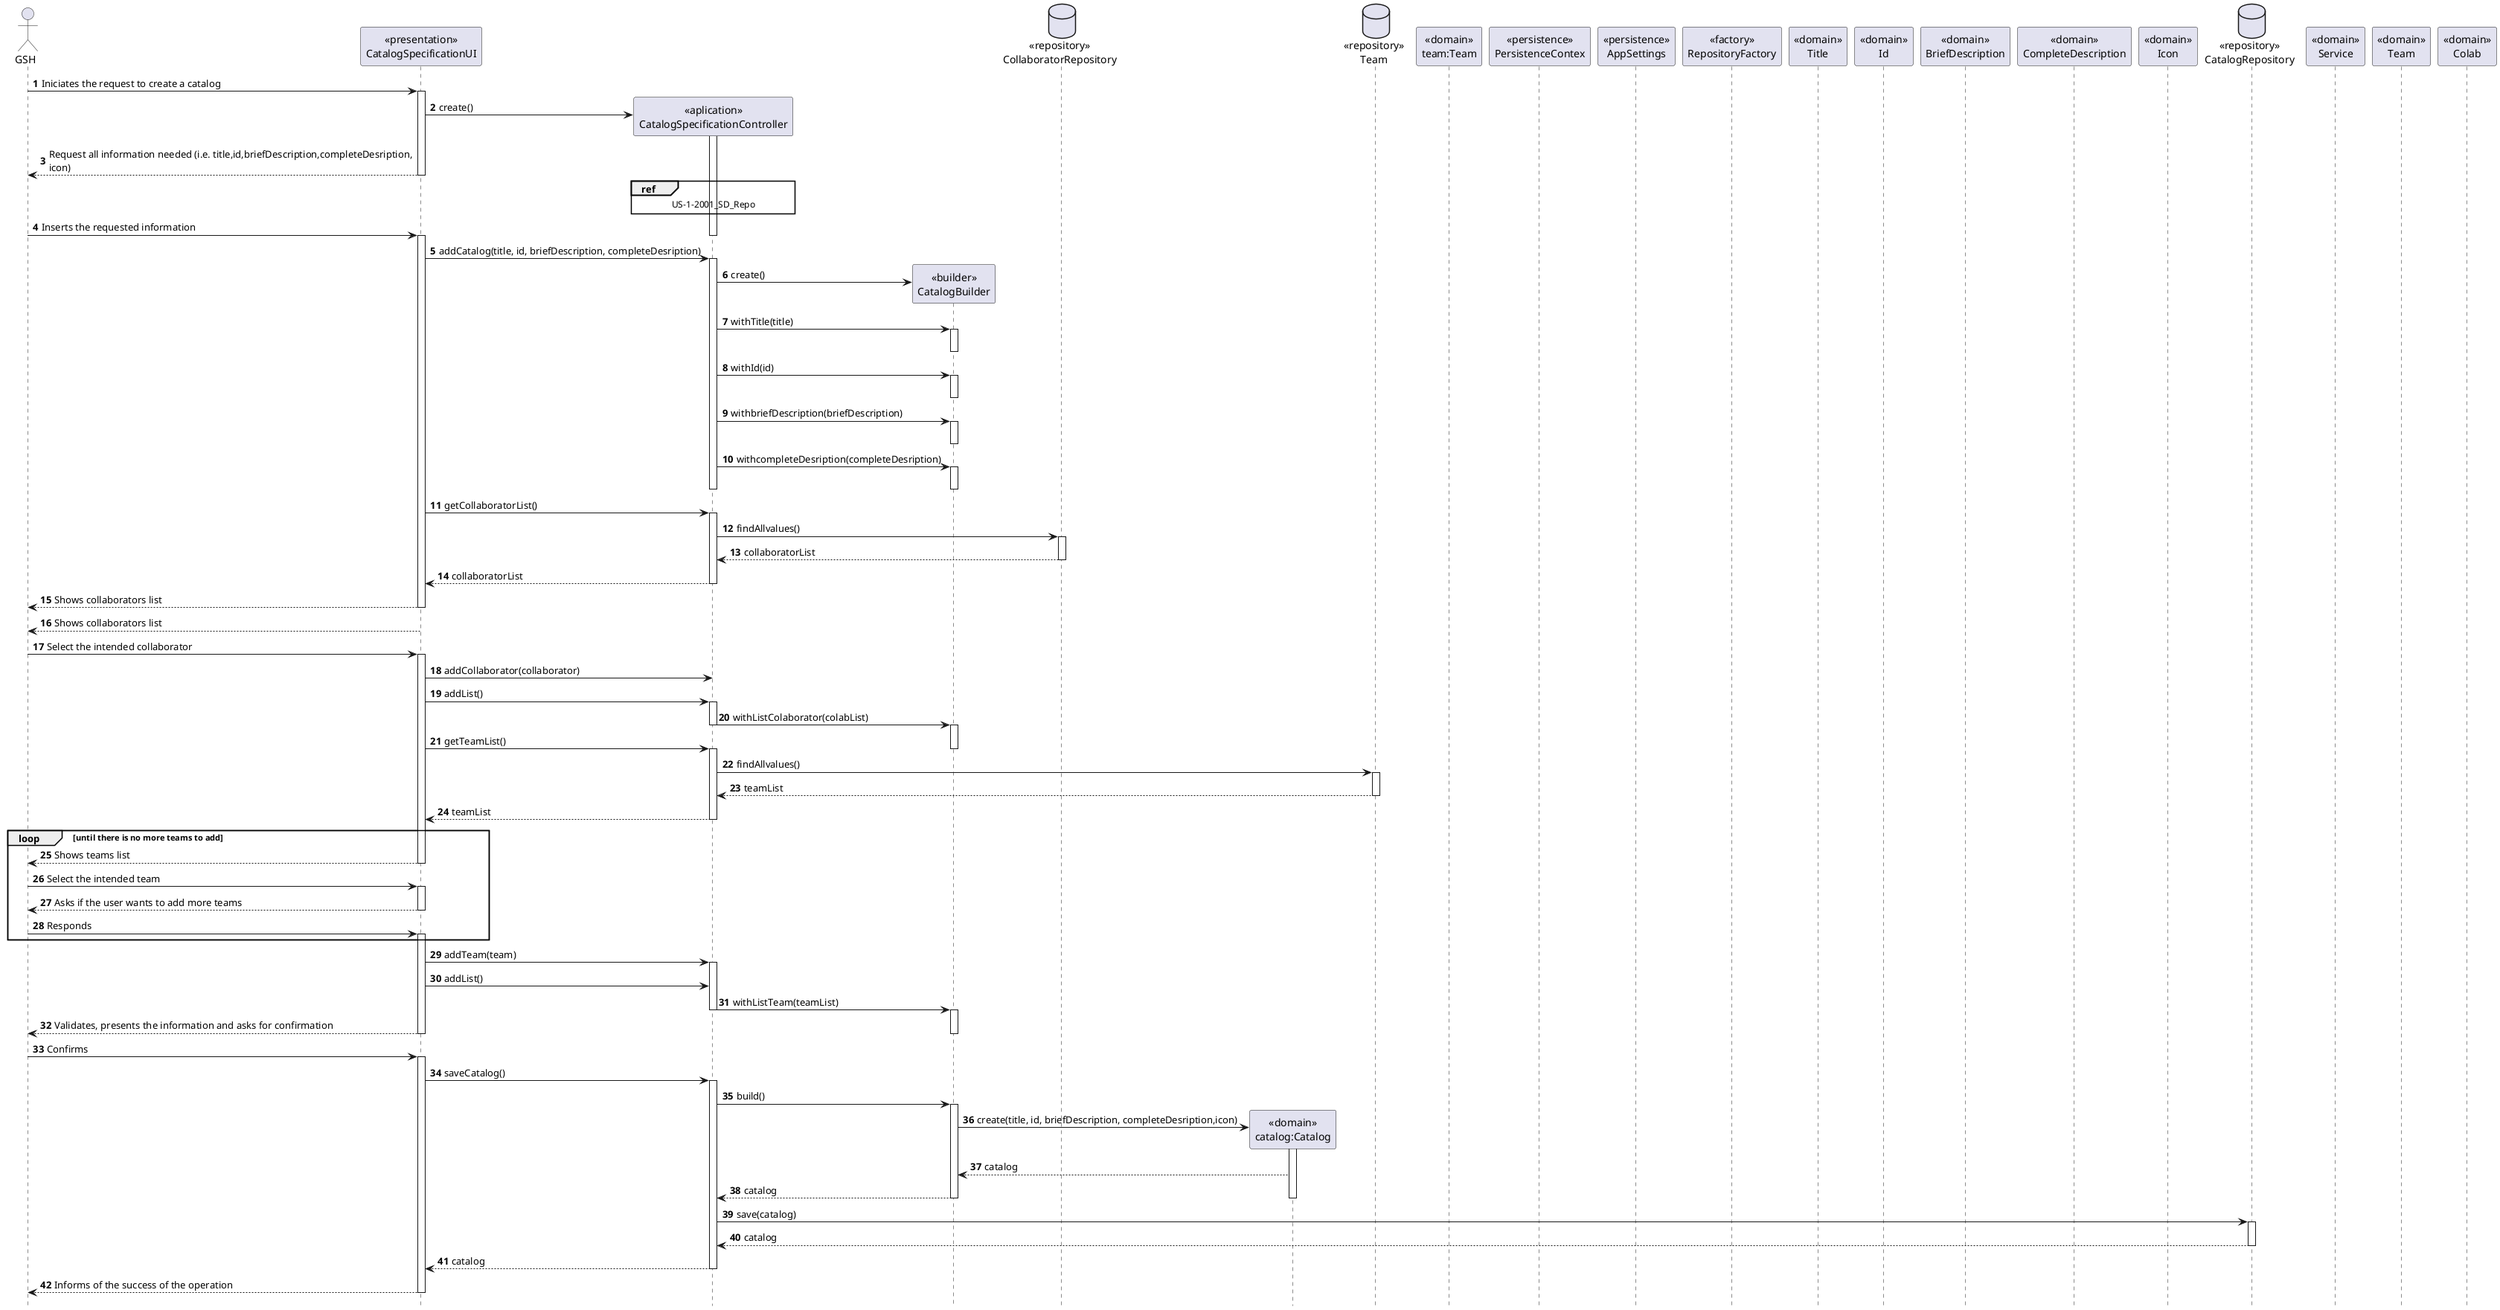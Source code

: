 @startuml
autonumber
hide footbox

actor "GSH" as GSH

participant "<<presentation>>\nCatalogSpecificationUI" as UI
participant "<<aplication>>\nCatalogSpecificationController" as CTRL
participant "<<builder>>\nCatalogBuilder" as CB
database "<<repository>>\nCollaboratorRepository" as COLLAB
participant "<<domain>>\ncatalog:Catalog" as CATALOG
database "<<repository>>\nTeam" as TEAM

participant "<<domain>>\nteam:Team" as TEA
database "<<repository>>\nCatalogRepository" as CR

participant "<<persistence>>\nPersistenceContex" as PC
participant "<<persistence>>\nAppSettings" as AS
participant "<<factory>>\nRepositoryFactory" as RF
participant "<<domain>>\nTitle" as TL
participant "<<domain>>\nId" as ID
participant "<<domain>>\nBriefDescription" as BD
participant "<<domain>>\nCompleteDescription" as CD
participant "<<domain>>\nIcon" as IC
participant "<<domain>>\nCriteria" as CR
participant "<<domain>>\nService" as SV
participant "<<domain>>\nTeam" as TM
participant "<<domain>>\nColab" as COLAB




GSH-> UI : Iniciates the request to create a catalog
activate UI

UI-> CTRL** : create()
activate CTRL
UI --> GSH: Request all information needed (i.e. title,id,briefDescription,completeDesription,\nicon)

ref over CTRL
US-1-2001_SD_Repo
end ref

deactivate UI
GSH-> UI : Inserts the requested information
deactivate CTRL
activate UI
UI-> CTRL : addCatalog(title, id, briefDescription, completeDesription)
activate CTRL

CTRL-> CB** : create()
CTRL-> CB : withTitle(title)
activate CB
deactivate CB
CTRL-> CB : withId(id)
activate CB
deactivate CB
CTRL-> CB : withbriefDescription(briefDescription)
activate CB
deactivate CB
CTRL-> CB : withcompleteDesription(completeDesription)
activate CB
deactivate CB


deactivate CB
deactivate CB
deactivate CTRL

UI-> CTRL : getCollaboratorList()
activate CTRL

CTRL-> COLLAB : findAllvalues()
activate COLLAB

COLLAB--> CTRL : collaboratorList
deactivate COLLAB
CTRL--> UI : collaboratorList
deactivate CTRL

UI --> GSH: Shows collaborators list
deactivate UI






UI --> GSH: Shows collaborators list
deactivate UI

GSH-> UI : Select the intended collaborator
activate UI





UI-> CTRL : addCollaborator(collaborator)

UI->CTRL : addList()
activate CTRL

CTRL-> CB : withListColaborator(colabList)
deactivate CTRL

activate CB



UI-> CTRL : getTeamList()
deactivate CB
activate CTRL

CTRL-> TEAM : findAllvalues()
activate TEAM

TEAM--> CTRL : teamList
deactivate TEAM
CTRL--> UI : teamList
deactivate CTRL

loop until there is no more teams to add
UI --> GSH: Shows teams list
deactivate UI

GSH-> UI : Select the intended team
activate UI

UI --> GSH: Asks if the user wants to add more teams
deactivate UI

GSH-> UI : Responds
activate UI
end

UI-> CTRL : addTeam(team)
activate CTRL

UI->CTRL : addList()
CTRL-> CB : withListTeam(teamList)
deactivate CTRL

activate CB




UI --> GSH: Validates, presents the information and asks for confirmation
deactivate CB
deactivate UI

deactivate UI
GSH-> UI : Confirms
activate UI

UI-> CTRL : saveCatalog()
activate CTRL

CTRL-> CB : build()
activate CB
CB-> CATALOG** : create(title, id, briefDescription, completeDesription,icon)


activate CATALOG
CATALOG --> CB : catalog

CB --> CTRL : catalog
deactivate CATALOG
deactivate CB



CTRL-> CR : save(catalog)
activate CR
CR --> CTRL : catalog
deactivate CR
CTRL --> UI : catalog
deactivate CTRL

UI --> GSH: Informs of the success of the operation
deactivate UI
deactivate GSH

@enduml